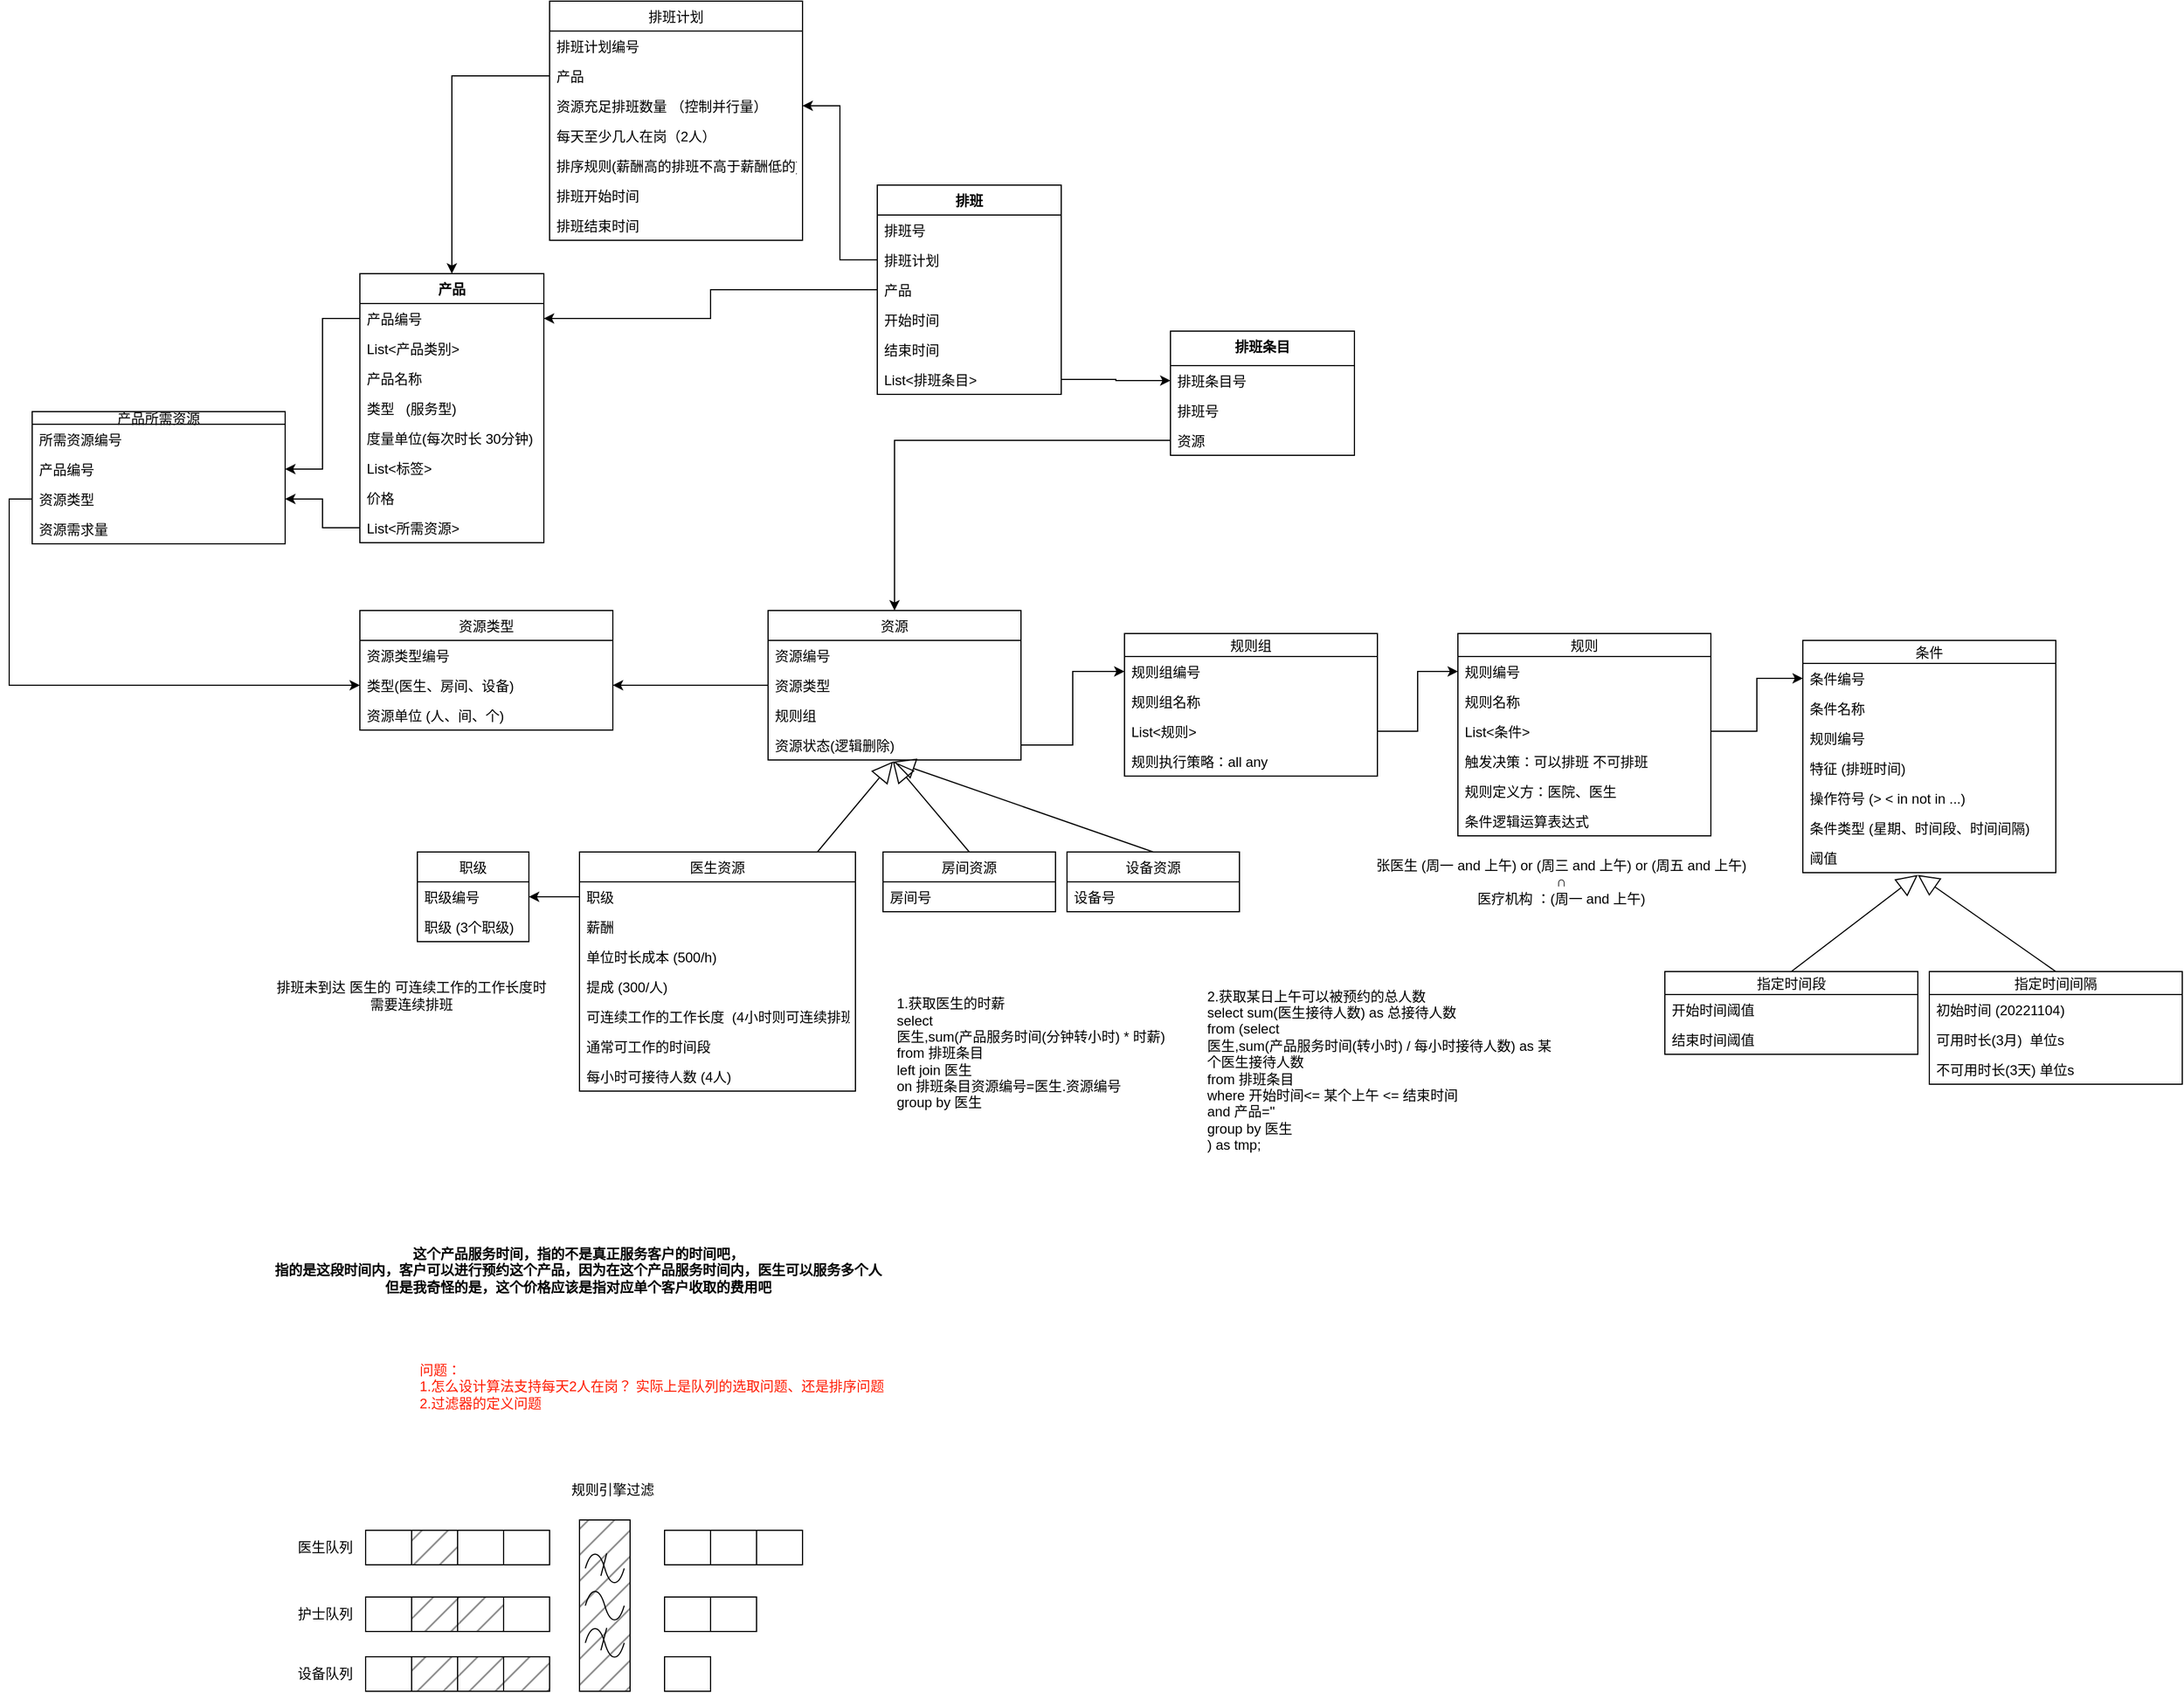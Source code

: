 <mxfile version="20.3.0" type="device"><diagram id="C5RBs43oDa-KdzZeNtuy" name="Page-1"><mxGraphModel dx="2426" dy="1018" grid="1" gridSize="10" guides="1" tooltips="1" connect="1" arrows="1" fold="1" page="1" pageScale="1" pageWidth="827" pageHeight="1169" math="0" shadow="0"><root><mxCell id="WIyWlLk6GJQsqaUBKTNV-0"/><mxCell id="WIyWlLk6GJQsqaUBKTNV-1" parent="WIyWlLk6GJQsqaUBKTNV-0"/><mxCell id="ZoidcG0Hshki-Xyzw4GW-0" value="产品&#10;" style="swimlane;fontStyle=1;align=center;verticalAlign=top;childLayout=stackLayout;horizontal=1;startSize=26;horizontalStack=0;resizeParent=1;resizeParentMax=0;resizeLast=0;collapsible=1;marginBottom=0;" parent="WIyWlLk6GJQsqaUBKTNV-1" vertex="1"><mxGeometry x="315" y="287" width="160" height="234" as="geometry"/></mxCell><mxCell id="ZoidcG0Hshki-Xyzw4GW-48" value=" 产品编号" style="text;strokeColor=none;fillColor=none;align=left;verticalAlign=top;spacingLeft=4;spacingRight=4;overflow=hidden;rotatable=0;points=[[0,0.5],[1,0.5]];portConstraint=eastwest;" parent="ZoidcG0Hshki-Xyzw4GW-0" vertex="1"><mxGeometry y="26" width="160" height="26" as="geometry"/></mxCell><mxCell id="ZoidcG0Hshki-Xyzw4GW-17" value=" List&lt;产品类别&gt;" style="text;strokeColor=none;fillColor=none;align=left;verticalAlign=top;spacingLeft=4;spacingRight=4;overflow=hidden;rotatable=0;points=[[0,0.5],[1,0.5]];portConstraint=eastwest;" parent="ZoidcG0Hshki-Xyzw4GW-0" vertex="1"><mxGeometry y="52" width="160" height="26" as="geometry"/></mxCell><mxCell id="ZoidcG0Hshki-Xyzw4GW-52" value=" 产品名称" style="text;strokeColor=none;fillColor=none;align=left;verticalAlign=top;spacingLeft=4;spacingRight=4;overflow=hidden;rotatable=0;points=[[0,0.5],[1,0.5]];portConstraint=eastwest;" parent="ZoidcG0Hshki-Xyzw4GW-0" vertex="1"><mxGeometry y="78" width="160" height="26" as="geometry"/></mxCell><mxCell id="ZoidcG0Hshki-Xyzw4GW-1" value="类型   (服务型)" style="text;strokeColor=none;fillColor=none;align=left;verticalAlign=top;spacingLeft=4;spacingRight=4;overflow=hidden;rotatable=0;points=[[0,0.5],[1,0.5]];portConstraint=eastwest;" parent="ZoidcG0Hshki-Xyzw4GW-0" vertex="1"><mxGeometry y="104" width="160" height="26" as="geometry"/></mxCell><mxCell id="paaQOqXGM8xWEQ1g4oNH-84" value=" 度量单位(每次时长 30分钟)" style="text;strokeColor=none;fillColor=none;align=left;verticalAlign=top;spacingLeft=4;spacingRight=4;overflow=hidden;rotatable=0;points=[[0,0.5],[1,0.5]];portConstraint=eastwest;" parent="ZoidcG0Hshki-Xyzw4GW-0" vertex="1"><mxGeometry y="130" width="160" height="26" as="geometry"/></mxCell><mxCell id="ZoidcG0Hshki-Xyzw4GW-62" value=" List&lt;标签&gt;" style="text;strokeColor=none;fillColor=none;align=left;verticalAlign=top;spacingLeft=4;spacingRight=4;overflow=hidden;rotatable=0;points=[[0,0.5],[1,0.5]];portConstraint=eastwest;" parent="ZoidcG0Hshki-Xyzw4GW-0" vertex="1"><mxGeometry y="156" width="160" height="26" as="geometry"/></mxCell><mxCell id="ZoidcG0Hshki-Xyzw4GW-65" value=" 价格" style="text;strokeColor=none;fillColor=none;align=left;verticalAlign=top;spacingLeft=4;spacingRight=4;overflow=hidden;rotatable=0;points=[[0,0.5],[1,0.5]];portConstraint=eastwest;" parent="ZoidcG0Hshki-Xyzw4GW-0" vertex="1"><mxGeometry y="182" width="160" height="26" as="geometry"/></mxCell><mxCell id="ZoidcG0Hshki-Xyzw4GW-63" value=" List&lt;所需资源&gt;" style="text;strokeColor=none;fillColor=none;align=left;verticalAlign=top;spacingLeft=4;spacingRight=4;overflow=hidden;rotatable=0;points=[[0,0.5],[1,0.5]];portConstraint=eastwest;" parent="ZoidcG0Hshki-Xyzw4GW-0" vertex="1"><mxGeometry y="208" width="160" height="26" as="geometry"/></mxCell><mxCell id="ZoidcG0Hshki-Xyzw4GW-4" value="资源" style="swimlane;fontStyle=0;childLayout=stackLayout;horizontal=1;startSize=26;fillColor=none;horizontalStack=0;resizeParent=1;resizeParentMax=0;resizeLast=0;collapsible=1;marginBottom=0;" parent="WIyWlLk6GJQsqaUBKTNV-1" vertex="1"><mxGeometry x="670" y="580" width="220" height="130" as="geometry"/></mxCell><mxCell id="ZoidcG0Hshki-Xyzw4GW-5" value=" 资源编号" style="text;strokeColor=none;fillColor=none;align=left;verticalAlign=top;spacingLeft=4;spacingRight=4;overflow=hidden;rotatable=0;points=[[0,0.5],[1,0.5]];portConstraint=eastwest;" parent="ZoidcG0Hshki-Xyzw4GW-4" vertex="1"><mxGeometry y="26" width="220" height="26" as="geometry"/></mxCell><mxCell id="ZoidcG0Hshki-Xyzw4GW-153" value=" 资源类型" style="text;strokeColor=none;fillColor=none;align=left;verticalAlign=top;spacingLeft=4;spacingRight=4;overflow=hidden;rotatable=0;points=[[0,0.5],[1,0.5]];portConstraint=eastwest;" parent="ZoidcG0Hshki-Xyzw4GW-4" vertex="1"><mxGeometry y="52" width="220" height="26" as="geometry"/></mxCell><mxCell id="paaQOqXGM8xWEQ1g4oNH-85" value="规则组 " style="text;strokeColor=none;fillColor=none;align=left;verticalAlign=top;spacingLeft=4;spacingRight=4;overflow=hidden;rotatable=0;points=[[0,0.5],[1,0.5]];portConstraint=eastwest;" parent="ZoidcG0Hshki-Xyzw4GW-4" vertex="1"><mxGeometry y="78" width="220" height="26" as="geometry"/></mxCell><mxCell id="ZoidcG0Hshki-Xyzw4GW-6" value="资源状态(逻辑删除)" style="text;strokeColor=none;fillColor=none;align=left;verticalAlign=top;spacingLeft=4;spacingRight=4;overflow=hidden;rotatable=0;points=[[0,0.5],[1,0.5]];portConstraint=eastwest;" parent="ZoidcG0Hshki-Xyzw4GW-4" vertex="1"><mxGeometry y="104" width="220" height="26" as="geometry"/></mxCell><mxCell id="ZoidcG0Hshki-Xyzw4GW-8" value="排班" style="swimlane;fontStyle=1;align=center;verticalAlign=top;childLayout=stackLayout;horizontal=1;startSize=26;horizontalStack=0;resizeParent=1;resizeParentMax=0;resizeLast=0;collapsible=1;marginBottom=0;" parent="WIyWlLk6GJQsqaUBKTNV-1" vertex="1"><mxGeometry x="765" y="210" width="160" height="182" as="geometry"/></mxCell><mxCell id="ZoidcG0Hshki-Xyzw4GW-47" value=" 排班号&#10;" style="text;strokeColor=none;fillColor=none;align=left;verticalAlign=top;spacingLeft=4;spacingRight=4;overflow=hidden;rotatable=0;points=[[0,0.5],[1,0.5]];portConstraint=eastwest;" parent="ZoidcG0Hshki-Xyzw4GW-8" vertex="1"><mxGeometry y="26" width="160" height="26" as="geometry"/></mxCell><mxCell id="ZoidcG0Hshki-Xyzw4GW-9" value=" 排班计划" style="text;strokeColor=none;fillColor=none;align=left;verticalAlign=top;spacingLeft=4;spacingRight=4;overflow=hidden;rotatable=0;points=[[0,0.5],[1,0.5]];portConstraint=eastwest;" parent="ZoidcG0Hshki-Xyzw4GW-8" vertex="1"><mxGeometry y="52" width="160" height="26" as="geometry"/></mxCell><mxCell id="paaQOqXGM8xWEQ1g4oNH-87" value=" 产品" style="text;strokeColor=none;fillColor=none;align=left;verticalAlign=top;spacingLeft=4;spacingRight=4;overflow=hidden;rotatable=0;points=[[0,0.5],[1,0.5]];portConstraint=eastwest;" parent="ZoidcG0Hshki-Xyzw4GW-8" vertex="1"><mxGeometry y="78" width="160" height="26" as="geometry"/></mxCell><mxCell id="ZoidcG0Hshki-Xyzw4GW-50" value=" 开始时间" style="text;strokeColor=none;fillColor=none;align=left;verticalAlign=top;spacingLeft=4;spacingRight=4;overflow=hidden;rotatable=0;points=[[0,0.5],[1,0.5]];portConstraint=eastwest;" parent="ZoidcG0Hshki-Xyzw4GW-8" vertex="1"><mxGeometry y="104" width="160" height="26" as="geometry"/></mxCell><mxCell id="ZoidcG0Hshki-Xyzw4GW-49" value=" 结束时间" style="text;strokeColor=none;fillColor=none;align=left;verticalAlign=top;spacingLeft=4;spacingRight=4;overflow=hidden;rotatable=0;points=[[0,0.5],[1,0.5]];portConstraint=eastwest;" parent="ZoidcG0Hshki-Xyzw4GW-8" vertex="1"><mxGeometry y="130" width="160" height="26" as="geometry"/></mxCell><mxCell id="ZoidcG0Hshki-Xyzw4GW-41" value=" List&lt;排班条目&gt;" style="text;strokeColor=none;fillColor=none;align=left;verticalAlign=top;spacingLeft=4;spacingRight=4;overflow=hidden;rotatable=0;points=[[0,0.5],[1,0.5]];portConstraint=eastwest;" parent="ZoidcG0Hshki-Xyzw4GW-8" vertex="1"><mxGeometry y="156" width="160" height="26" as="geometry"/></mxCell><mxCell id="ZoidcG0Hshki-Xyzw4GW-12" value="排班条目" style="swimlane;fontStyle=1;align=center;verticalAlign=top;childLayout=stackLayout;horizontal=1;startSize=30;horizontalStack=0;resizeParent=1;resizeParentMax=0;resizeLast=0;collapsible=1;marginBottom=0;" parent="WIyWlLk6GJQsqaUBKTNV-1" vertex="1"><mxGeometry x="1020" y="337" width="160" height="108" as="geometry"/></mxCell><mxCell id="ZoidcG0Hshki-Xyzw4GW-13" value=" 排班条目号" style="text;strokeColor=none;fillColor=none;align=left;verticalAlign=top;spacingLeft=4;spacingRight=4;overflow=hidden;rotatable=0;points=[[0,0.5],[1,0.5]];portConstraint=eastwest;" parent="ZoidcG0Hshki-Xyzw4GW-12" vertex="1"><mxGeometry y="30" width="160" height="26" as="geometry"/></mxCell><mxCell id="ZoidcG0Hshki-Xyzw4GW-44" value=" 排班号" style="text;strokeColor=none;fillColor=none;align=left;verticalAlign=top;spacingLeft=4;spacingRight=4;overflow=hidden;rotatable=0;points=[[0,0.5],[1,0.5]];portConstraint=eastwest;" parent="ZoidcG0Hshki-Xyzw4GW-12" vertex="1"><mxGeometry y="56" width="160" height="26" as="geometry"/></mxCell><mxCell id="ZoidcG0Hshki-Xyzw4GW-43" value="资源" style="text;strokeColor=none;fillColor=none;align=left;verticalAlign=top;spacingLeft=4;spacingRight=4;overflow=hidden;rotatable=0;points=[[0,0.5],[1,0.5]];portConstraint=eastwest;" parent="ZoidcG0Hshki-Xyzw4GW-12" vertex="1"><mxGeometry y="82" width="160" height="26" as="geometry"/></mxCell><mxCell id="ZoidcG0Hshki-Xyzw4GW-18" value="医生资源" style="swimlane;fontStyle=0;childLayout=stackLayout;horizontal=1;startSize=26;fillColor=none;horizontalStack=0;resizeParent=1;resizeParentMax=0;resizeLast=0;collapsible=1;marginBottom=0;" parent="WIyWlLk6GJQsqaUBKTNV-1" vertex="1"><mxGeometry x="506" y="790" width="240" height="208" as="geometry"/></mxCell><mxCell id="ZoidcG0Hshki-Xyzw4GW-127" value="职级" style="text;strokeColor=none;fillColor=none;align=left;verticalAlign=top;spacingLeft=4;spacingRight=4;overflow=hidden;rotatable=0;points=[[0,0.5],[1,0.5]];portConstraint=eastwest;" parent="ZoidcG0Hshki-Xyzw4GW-18" vertex="1"><mxGeometry y="26" width="240" height="26" as="geometry"/></mxCell><mxCell id="ZoidcG0Hshki-Xyzw4GW-104" value="薪酬" style="text;strokeColor=none;fillColor=none;align=left;verticalAlign=top;spacingLeft=4;spacingRight=4;overflow=hidden;rotatable=0;points=[[0,0.5],[1,0.5]];portConstraint=eastwest;" parent="ZoidcG0Hshki-Xyzw4GW-18" vertex="1"><mxGeometry y="52" width="240" height="26" as="geometry"/></mxCell><mxCell id="ZoidcG0Hshki-Xyzw4GW-107" value=" 单位时长成本 (500/h)" style="text;strokeColor=none;fillColor=none;align=left;verticalAlign=top;spacingLeft=4;spacingRight=4;overflow=hidden;rotatable=0;points=[[0,0.5],[1,0.5]];portConstraint=eastwest;" parent="ZoidcG0Hshki-Xyzw4GW-18" vertex="1"><mxGeometry y="78" width="240" height="26" as="geometry"/></mxCell><mxCell id="ZoidcG0Hshki-Xyzw4GW-77" value=" 提成 (300/人)" style="text;strokeColor=none;fillColor=none;align=left;verticalAlign=top;spacingLeft=4;spacingRight=4;overflow=hidden;rotatable=0;points=[[0,0.5],[1,0.5]];portConstraint=eastwest;" parent="ZoidcG0Hshki-Xyzw4GW-18" vertex="1"><mxGeometry y="104" width="240" height="26" as="geometry"/></mxCell><mxCell id="ZoidcG0Hshki-Xyzw4GW-78" value=" 可连续工作的工作长度  (4小时则可连续排班)" style="text;strokeColor=none;fillColor=none;align=left;verticalAlign=top;spacingLeft=4;spacingRight=4;overflow=hidden;rotatable=0;points=[[0,0.5],[1,0.5]];portConstraint=eastwest;" parent="ZoidcG0Hshki-Xyzw4GW-18" vertex="1"><mxGeometry y="130" width="240" height="26" as="geometry"/></mxCell><mxCell id="ZoidcG0Hshki-Xyzw4GW-19" value=" 通常可工作的时间段" style="text;strokeColor=none;fillColor=none;align=left;verticalAlign=top;spacingLeft=4;spacingRight=4;overflow=hidden;rotatable=0;points=[[0,0.5],[1,0.5]];portConstraint=eastwest;" parent="ZoidcG0Hshki-Xyzw4GW-18" vertex="1"><mxGeometry y="156" width="240" height="26" as="geometry"/></mxCell><mxCell id="paaQOqXGM8xWEQ1g4oNH-11" value="每小时可接待人数 (4人)" style="text;strokeColor=none;fillColor=none;align=left;verticalAlign=top;spacingLeft=4;spacingRight=4;overflow=hidden;rotatable=0;points=[[0,0.5],[1,0.5]];portConstraint=eastwest;" parent="ZoidcG0Hshki-Xyzw4GW-18" vertex="1"><mxGeometry y="182" width="240" height="26" as="geometry"/></mxCell><mxCell id="ZoidcG0Hshki-Xyzw4GW-36" value="规则" style="swimlane;fontStyle=0;childLayout=stackLayout;horizontal=1;startSize=20;fillColor=none;horizontalStack=0;resizeParent=1;resizeParentMax=0;resizeLast=0;collapsible=1;marginBottom=0;" parent="WIyWlLk6GJQsqaUBKTNV-1" vertex="1"><mxGeometry x="1270" y="600" width="220" height="176" as="geometry"/></mxCell><mxCell id="ZoidcG0Hshki-Xyzw4GW-37" value=" 规则编号" style="text;strokeColor=none;fillColor=none;align=left;verticalAlign=top;spacingLeft=4;spacingRight=4;overflow=hidden;rotatable=0;points=[[0,0.5],[1,0.5]];portConstraint=eastwest;" parent="ZoidcG0Hshki-Xyzw4GW-36" vertex="1"><mxGeometry y="20" width="220" height="26" as="geometry"/></mxCell><mxCell id="ZoidcG0Hshki-Xyzw4GW-148" value=" 规则名称" style="text;strokeColor=none;fillColor=none;align=left;verticalAlign=top;spacingLeft=4;spacingRight=4;overflow=hidden;rotatable=0;points=[[0,0.5],[1,0.5]];portConstraint=eastwest;" parent="ZoidcG0Hshki-Xyzw4GW-36" vertex="1"><mxGeometry y="46" width="220" height="26" as="geometry"/></mxCell><mxCell id="ZoidcG0Hshki-Xyzw4GW-38" value="List&lt;条件&gt;" style="text;strokeColor=none;fillColor=none;align=left;verticalAlign=top;spacingLeft=4;spacingRight=4;overflow=hidden;rotatable=0;points=[[0,0.5],[1,0.5]];portConstraint=eastwest;" parent="ZoidcG0Hshki-Xyzw4GW-36" vertex="1"><mxGeometry y="72" width="220" height="26" as="geometry"/></mxCell><mxCell id="HdwzaPS9d5K21RjN-LQm-45" value="触发决策：可以排班 不可排班" style="text;strokeColor=none;fillColor=none;align=left;verticalAlign=top;spacingLeft=4;spacingRight=4;overflow=hidden;rotatable=0;points=[[0,0.5],[1,0.5]];portConstraint=eastwest;" parent="ZoidcG0Hshki-Xyzw4GW-36" vertex="1"><mxGeometry y="98" width="220" height="26" as="geometry"/></mxCell><mxCell id="HdwzaPS9d5K21RjN-LQm-0" value="规则定义方：医院、医生" style="text;strokeColor=none;fillColor=none;align=left;verticalAlign=top;spacingLeft=4;spacingRight=4;overflow=hidden;rotatable=0;points=[[0,0.5],[1,0.5]];portConstraint=eastwest;" parent="ZoidcG0Hshki-Xyzw4GW-36" vertex="1"><mxGeometry y="124" width="220" height="26" as="geometry"/></mxCell><mxCell id="HdwzaPS9d5K21RjN-LQm-7" value="条件逻辑运算表达式 " style="text;strokeColor=none;fillColor=none;align=left;verticalAlign=top;spacingLeft=4;spacingRight=4;overflow=hidden;rotatable=0;points=[[0,0.5],[1,0.5]];portConstraint=eastwest;" parent="ZoidcG0Hshki-Xyzw4GW-36" vertex="1"><mxGeometry y="150" width="220" height="26" as="geometry"/></mxCell><mxCell id="ZoidcG0Hshki-Xyzw4GW-66" value="产品所需资源" style="swimlane;fontStyle=0;childLayout=stackLayout;horizontal=1;startSize=11;fillColor=none;horizontalStack=0;resizeParent=1;resizeParentMax=0;resizeLast=0;collapsible=1;marginBottom=0;" parent="WIyWlLk6GJQsqaUBKTNV-1" vertex="1"><mxGeometry x="30" y="407" width="220" height="115" as="geometry"/></mxCell><mxCell id="ZoidcG0Hshki-Xyzw4GW-67" value=" 所需资源编号" style="text;strokeColor=none;fillColor=none;align=left;verticalAlign=top;spacingLeft=4;spacingRight=4;overflow=hidden;rotatable=0;points=[[0,0.5],[1,0.5]];portConstraint=eastwest;" parent="ZoidcG0Hshki-Xyzw4GW-66" vertex="1"><mxGeometry y="11" width="220" height="26" as="geometry"/></mxCell><mxCell id="ZoidcG0Hshki-Xyzw4GW-80" value=" 产品编号" style="text;strokeColor=none;fillColor=none;align=left;verticalAlign=top;spacingLeft=4;spacingRight=4;overflow=hidden;rotatable=0;points=[[0,0.5],[1,0.5]];portConstraint=eastwest;" parent="ZoidcG0Hshki-Xyzw4GW-66" vertex="1"><mxGeometry y="37" width="220" height="26" as="geometry"/></mxCell><mxCell id="ZoidcG0Hshki-Xyzw4GW-76" value=" 资源类型" style="text;strokeColor=none;fillColor=none;align=left;verticalAlign=top;spacingLeft=4;spacingRight=4;overflow=hidden;rotatable=0;points=[[0,0.5],[1,0.5]];portConstraint=eastwest;" parent="ZoidcG0Hshki-Xyzw4GW-66" vertex="1"><mxGeometry y="63" width="220" height="26" as="geometry"/></mxCell><mxCell id="ZoidcG0Hshki-Xyzw4GW-68" value=" 资源需求量" style="text;strokeColor=none;fillColor=none;align=left;verticalAlign=top;spacingLeft=4;spacingRight=4;overflow=hidden;rotatable=0;points=[[0,0.5],[1,0.5]];portConstraint=eastwest;" parent="ZoidcG0Hshki-Xyzw4GW-66" vertex="1"><mxGeometry y="89" width="220" height="26" as="geometry"/></mxCell><mxCell id="ZoidcG0Hshki-Xyzw4GW-86" style="edgeStyle=orthogonalEdgeStyle;rounded=0;orthogonalLoop=1;jettySize=auto;html=1;" parent="WIyWlLk6GJQsqaUBKTNV-1" source="ZoidcG0Hshki-Xyzw4GW-48" target="ZoidcG0Hshki-Xyzw4GW-80" edge="1"><mxGeometry relative="1" as="geometry"/></mxCell><mxCell id="ZoidcG0Hshki-Xyzw4GW-92" value="资源类型" style="swimlane;fontStyle=0;childLayout=stackLayout;horizontal=1;startSize=26;fillColor=none;horizontalStack=0;resizeParent=1;resizeParentMax=0;resizeLast=0;collapsible=1;marginBottom=0;" parent="WIyWlLk6GJQsqaUBKTNV-1" vertex="1"><mxGeometry x="315" y="580" width="220" height="104" as="geometry"/></mxCell><mxCell id="ZoidcG0Hshki-Xyzw4GW-93" value=" 资源类型编号" style="text;strokeColor=none;fillColor=none;align=left;verticalAlign=top;spacingLeft=4;spacingRight=4;overflow=hidden;rotatable=0;points=[[0,0.5],[1,0.5]];portConstraint=eastwest;" parent="ZoidcG0Hshki-Xyzw4GW-92" vertex="1"><mxGeometry y="26" width="220" height="26" as="geometry"/></mxCell><mxCell id="ZoidcG0Hshki-Xyzw4GW-101" value=" 类型(医生、房间、设备)" style="text;strokeColor=none;fillColor=none;align=left;verticalAlign=top;spacingLeft=4;spacingRight=4;overflow=hidden;rotatable=0;points=[[0,0.5],[1,0.5]];portConstraint=eastwest;" parent="ZoidcG0Hshki-Xyzw4GW-92" vertex="1"><mxGeometry y="52" width="220" height="26" as="geometry"/></mxCell><mxCell id="ZoidcG0Hshki-Xyzw4GW-94" value=" 资源单位 (人、间、个)" style="text;strokeColor=none;fillColor=none;align=left;verticalAlign=top;spacingLeft=4;spacingRight=4;overflow=hidden;rotatable=0;points=[[0,0.5],[1,0.5]];portConstraint=eastwest;" parent="ZoidcG0Hshki-Xyzw4GW-92" vertex="1"><mxGeometry y="78" width="220" height="26" as="geometry"/></mxCell><mxCell id="ZoidcG0Hshki-Xyzw4GW-105" value="" style="endArrow=block;endSize=16;endFill=0;html=1;rounded=0;entryX=0.494;entryY=1.051;entryDx=0;entryDy=0;entryPerimeter=0;" parent="WIyWlLk6GJQsqaUBKTNV-1" source="ZoidcG0Hshki-Xyzw4GW-18" target="ZoidcG0Hshki-Xyzw4GW-6" edge="1"><mxGeometry width="160" relative="1" as="geometry"><mxPoint x="930" y="693" as="sourcePoint"/><mxPoint x="1250" y="443" as="targetPoint"/></mxGeometry></mxCell><mxCell id="ZoidcG0Hshki-Xyzw4GW-129" value="排班计划" style="swimlane;fontStyle=0;childLayout=stackLayout;horizontal=1;startSize=26;fillColor=none;horizontalStack=0;resizeParent=1;resizeParentMax=0;resizeLast=0;collapsible=1;marginBottom=0;" parent="WIyWlLk6GJQsqaUBKTNV-1" vertex="1"><mxGeometry x="480" y="50" width="220" height="208" as="geometry"/></mxCell><mxCell id="ZoidcG0Hshki-Xyzw4GW-134" value=" 排班计划编号" style="text;strokeColor=none;fillColor=none;align=left;verticalAlign=top;spacingLeft=4;spacingRight=4;overflow=hidden;rotatable=0;points=[[0,0.5],[1,0.5]];portConstraint=eastwest;" parent="ZoidcG0Hshki-Xyzw4GW-129" vertex="1"><mxGeometry y="26" width="220" height="26" as="geometry"/></mxCell><mxCell id="ZoidcG0Hshki-Xyzw4GW-136" value=" 产品" style="text;strokeColor=none;fillColor=none;align=left;verticalAlign=top;spacingLeft=4;spacingRight=4;overflow=hidden;rotatable=0;points=[[0,0.5],[1,0.5]];portConstraint=eastwest;" parent="ZoidcG0Hshki-Xyzw4GW-129" vertex="1"><mxGeometry y="52" width="220" height="26" as="geometry"/></mxCell><mxCell id="ZoidcG0Hshki-Xyzw4GW-149" value="资源充足排班数量 （控制并行量）" style="text;strokeColor=none;fillColor=none;align=left;verticalAlign=top;spacingLeft=4;spacingRight=4;overflow=hidden;rotatable=0;points=[[0,0.5],[1,0.5]];portConstraint=eastwest;" parent="ZoidcG0Hshki-Xyzw4GW-129" vertex="1"><mxGeometry y="78" width="220" height="26" as="geometry"/></mxCell><mxCell id="ZoidcG0Hshki-Xyzw4GW-152" value="每天至少几人在岗（2人）" style="text;strokeColor=none;fillColor=none;align=left;verticalAlign=top;spacingLeft=4;spacingRight=4;overflow=hidden;rotatable=0;points=[[0,0.5],[1,0.5]];portConstraint=eastwest;" parent="ZoidcG0Hshki-Xyzw4GW-129" vertex="1"><mxGeometry y="104" width="220" height="26" as="geometry"/></mxCell><mxCell id="paaQOqXGM8xWEQ1g4oNH-70" value="排序规则(薪酬高的排班不高于薪酬低的)" style="text;strokeColor=none;fillColor=none;align=left;verticalAlign=top;spacingLeft=4;spacingRight=4;overflow=hidden;rotatable=0;points=[[0,0.5],[1,0.5]];portConstraint=eastwest;" parent="ZoidcG0Hshki-Xyzw4GW-129" vertex="1"><mxGeometry y="130" width="220" height="26" as="geometry"/></mxCell><mxCell id="paaQOqXGM8xWEQ1g4oNH-88" value="排班开始时间" style="text;strokeColor=none;fillColor=none;align=left;verticalAlign=top;spacingLeft=4;spacingRight=4;overflow=hidden;rotatable=0;points=[[0,0.5],[1,0.5]];portConstraint=eastwest;" parent="ZoidcG0Hshki-Xyzw4GW-129" vertex="1"><mxGeometry y="156" width="220" height="26" as="geometry"/></mxCell><mxCell id="ZoidcG0Hshki-Xyzw4GW-151" value="排班结束时间" style="text;strokeColor=none;fillColor=none;align=left;verticalAlign=top;spacingLeft=4;spacingRight=4;overflow=hidden;rotatable=0;points=[[0,0.5],[1,0.5]];portConstraint=eastwest;" parent="ZoidcG0Hshki-Xyzw4GW-129" vertex="1"><mxGeometry y="182" width="220" height="26" as="geometry"/></mxCell><mxCell id="ZoidcG0Hshki-Xyzw4GW-166" value="" style="rounded=0;whiteSpace=wrap;html=1;" parent="WIyWlLk6GJQsqaUBKTNV-1" vertex="1"><mxGeometry x="320" y="1380" width="40" height="30" as="geometry"/></mxCell><mxCell id="ZoidcG0Hshki-Xyzw4GW-167" value="" style="rounded=0;whiteSpace=wrap;html=1;" parent="WIyWlLk6GJQsqaUBKTNV-1" vertex="1"><mxGeometry x="360" y="1380" width="40" height="30" as="geometry"/></mxCell><mxCell id="ZoidcG0Hshki-Xyzw4GW-168" value="" style="rounded=0;whiteSpace=wrap;html=1;fillStyle=hatch;gradientColor=none;fillColor=#8F8F8F;" parent="WIyWlLk6GJQsqaUBKTNV-1" vertex="1"><mxGeometry x="360" y="1380" width="40" height="30" as="geometry"/></mxCell><mxCell id="ZoidcG0Hshki-Xyzw4GW-169" value="" style="rounded=0;whiteSpace=wrap;html=1;" parent="WIyWlLk6GJQsqaUBKTNV-1" vertex="1"><mxGeometry x="400" y="1380" width="40" height="30" as="geometry"/></mxCell><mxCell id="ZoidcG0Hshki-Xyzw4GW-170" value="" style="rounded=0;whiteSpace=wrap;html=1;" parent="WIyWlLk6GJQsqaUBKTNV-1" vertex="1"><mxGeometry x="440" y="1380" width="40" height="30" as="geometry"/></mxCell><mxCell id="ZoidcG0Hshki-Xyzw4GW-171" value="" style="rounded=0;whiteSpace=wrap;html=1;" parent="WIyWlLk6GJQsqaUBKTNV-1" vertex="1"><mxGeometry x="580" y="1380" width="40" height="30" as="geometry"/></mxCell><mxCell id="ZoidcG0Hshki-Xyzw4GW-174" value="" style="rounded=0;whiteSpace=wrap;html=1;" parent="WIyWlLk6GJQsqaUBKTNV-1" vertex="1"><mxGeometry x="620" y="1380" width="40" height="30" as="geometry"/></mxCell><mxCell id="ZoidcG0Hshki-Xyzw4GW-175" value="" style="rounded=0;whiteSpace=wrap;html=1;" parent="WIyWlLk6GJQsqaUBKTNV-1" vertex="1"><mxGeometry x="660" y="1380" width="40" height="30" as="geometry"/></mxCell><mxCell id="ZoidcG0Hshki-Xyzw4GW-178" value="" style="verticalLabelPosition=bottom;shadow=0;dashed=0;align=center;html=1;verticalAlign=top;shape=mxgraph.electrical.abstract.filter;fillStyle=hatch;fillColor=#8F8F8F;gradientColor=none;" parent="WIyWlLk6GJQsqaUBKTNV-1" vertex="1"><mxGeometry x="506" y="1371" width="44" height="149" as="geometry"/></mxCell><mxCell id="ZoidcG0Hshki-Xyzw4GW-180" value="规则引擎过滤" style="text;html=1;strokeColor=none;fillColor=none;align=center;verticalAlign=middle;whiteSpace=wrap;rounded=0;shadow=0;fillStyle=hatch;" parent="WIyWlLk6GJQsqaUBKTNV-1" vertex="1"><mxGeometry x="480" y="1330" width="110" height="30" as="geometry"/></mxCell><mxCell id="ZoidcG0Hshki-Xyzw4GW-181" value="医生队列" style="text;html=1;strokeColor=none;fillColor=none;align=center;verticalAlign=middle;whiteSpace=wrap;rounded=0;shadow=0;fillStyle=hatch;" parent="WIyWlLk6GJQsqaUBKTNV-1" vertex="1"><mxGeometry x="260" y="1380" width="50" height="30" as="geometry"/></mxCell><mxCell id="ZoidcG0Hshki-Xyzw4GW-207" value="" style="rounded=0;whiteSpace=wrap;html=1;" parent="WIyWlLk6GJQsqaUBKTNV-1" vertex="1"><mxGeometry x="320" y="1438" width="40" height="30" as="geometry"/></mxCell><mxCell id="ZoidcG0Hshki-Xyzw4GW-208" value="" style="rounded=0;whiteSpace=wrap;html=1;" parent="WIyWlLk6GJQsqaUBKTNV-1" vertex="1"><mxGeometry x="360" y="1438" width="40" height="30" as="geometry"/></mxCell><mxCell id="ZoidcG0Hshki-Xyzw4GW-209" value="" style="rounded=0;whiteSpace=wrap;html=1;fillStyle=hatch;gradientColor=none;fillColor=#8F8F8F;" parent="WIyWlLk6GJQsqaUBKTNV-1" vertex="1"><mxGeometry x="360" y="1438" width="40" height="30" as="geometry"/></mxCell><mxCell id="ZoidcG0Hshki-Xyzw4GW-210" value="" style="rounded=0;whiteSpace=wrap;html=1;fillStyle=hatch;fillColor=#8F8F8F;" parent="WIyWlLk6GJQsqaUBKTNV-1" vertex="1"><mxGeometry x="400" y="1438" width="40" height="30" as="geometry"/></mxCell><mxCell id="ZoidcG0Hshki-Xyzw4GW-211" value="" style="rounded=0;whiteSpace=wrap;html=1;" parent="WIyWlLk6GJQsqaUBKTNV-1" vertex="1"><mxGeometry x="440" y="1438" width="40" height="30" as="geometry"/></mxCell><mxCell id="ZoidcG0Hshki-Xyzw4GW-212" value="护士队列" style="text;html=1;strokeColor=none;fillColor=none;align=center;verticalAlign=middle;whiteSpace=wrap;rounded=0;shadow=0;fillStyle=hatch;" parent="WIyWlLk6GJQsqaUBKTNV-1" vertex="1"><mxGeometry x="260" y="1438" width="50" height="30" as="geometry"/></mxCell><mxCell id="ZoidcG0Hshki-Xyzw4GW-231" value="" style="rounded=0;whiteSpace=wrap;html=1;" parent="WIyWlLk6GJQsqaUBKTNV-1" vertex="1"><mxGeometry x="320" y="1490" width="40" height="30" as="geometry"/></mxCell><mxCell id="ZoidcG0Hshki-Xyzw4GW-232" value="" style="rounded=0;whiteSpace=wrap;html=1;" parent="WIyWlLk6GJQsqaUBKTNV-1" vertex="1"><mxGeometry x="360" y="1490" width="40" height="30" as="geometry"/></mxCell><mxCell id="ZoidcG0Hshki-Xyzw4GW-233" value="" style="rounded=0;whiteSpace=wrap;html=1;fillStyle=hatch;gradientColor=none;fillColor=#8F8F8F;" parent="WIyWlLk6GJQsqaUBKTNV-1" vertex="1"><mxGeometry x="360" y="1490" width="40" height="30" as="geometry"/></mxCell><mxCell id="ZoidcG0Hshki-Xyzw4GW-234" value="" style="rounded=0;whiteSpace=wrap;html=1;fillColor=#8F8F8F;fillStyle=hatch;" parent="WIyWlLk6GJQsqaUBKTNV-1" vertex="1"><mxGeometry x="400" y="1490" width="40" height="30" as="geometry"/></mxCell><mxCell id="ZoidcG0Hshki-Xyzw4GW-235" value="" style="rounded=0;whiteSpace=wrap;html=1;fillColor=#8F8F8F;fillStyle=hatch;" parent="WIyWlLk6GJQsqaUBKTNV-1" vertex="1"><mxGeometry x="440" y="1490" width="40" height="30" as="geometry"/></mxCell><mxCell id="ZoidcG0Hshki-Xyzw4GW-236" value="设备队列" style="text;html=1;strokeColor=none;fillColor=none;align=center;verticalAlign=middle;whiteSpace=wrap;rounded=0;shadow=0;fillStyle=hatch;" parent="WIyWlLk6GJQsqaUBKTNV-1" vertex="1"><mxGeometry x="260" y="1490" width="50" height="30" as="geometry"/></mxCell><mxCell id="ZoidcG0Hshki-Xyzw4GW-242" value="" style="rounded=0;whiteSpace=wrap;html=1;" parent="WIyWlLk6GJQsqaUBKTNV-1" vertex="1"><mxGeometry x="580" y="1438" width="40" height="30" as="geometry"/></mxCell><mxCell id="ZoidcG0Hshki-Xyzw4GW-243" value="" style="rounded=0;whiteSpace=wrap;html=1;" parent="WIyWlLk6GJQsqaUBKTNV-1" vertex="1"><mxGeometry x="620" y="1438" width="40" height="30" as="geometry"/></mxCell><mxCell id="ZoidcG0Hshki-Xyzw4GW-245" value="" style="rounded=0;whiteSpace=wrap;html=1;" parent="WIyWlLk6GJQsqaUBKTNV-1" vertex="1"><mxGeometry x="580" y="1490" width="40" height="30" as="geometry"/></mxCell><mxCell id="ZoidcG0Hshki-Xyzw4GW-249" value="问题：&lt;br&gt;1.怎么设计算法支持每天2人在岗？ 实际上是队列的选取问题、还是排序问题&lt;br&gt;2.过滤器的定义问题" style="text;html=1;strokeColor=none;fillColor=none;align=left;verticalAlign=middle;whiteSpace=wrap;rounded=0;shadow=0;fillStyle=hatch;fontColor=#FF1C03;" parent="WIyWlLk6GJQsqaUBKTNV-1" vertex="1"><mxGeometry x="365" y="1230" width="525" height="50" as="geometry"/></mxCell><mxCell id="ZoidcG0Hshki-Xyzw4GW-252" value="排班未到达 医生的 可连续工作的工作长度时 &lt;br&gt;需要连续排班" style="text;html=1;strokeColor=none;fillColor=none;align=center;verticalAlign=middle;whiteSpace=wrap;rounded=0;shadow=0;fillStyle=hatch;" parent="WIyWlLk6GJQsqaUBKTNV-1" vertex="1"><mxGeometry x="220" y="900" width="280" height="30" as="geometry"/></mxCell><mxCell id="HdwzaPS9d5K21RjN-LQm-1" value="条件" style="swimlane;fontStyle=0;childLayout=stackLayout;horizontal=1;startSize=20;fillColor=none;horizontalStack=0;resizeParent=1;resizeParentMax=0;resizeLast=0;collapsible=1;marginBottom=0;" parent="WIyWlLk6GJQsqaUBKTNV-1" vertex="1"><mxGeometry x="1570" y="606" width="220" height="202" as="geometry"/></mxCell><mxCell id="HdwzaPS9d5K21RjN-LQm-2" value="条件编号" style="text;strokeColor=none;fillColor=none;align=left;verticalAlign=top;spacingLeft=4;spacingRight=4;overflow=hidden;rotatable=0;points=[[0,0.5],[1,0.5]];portConstraint=eastwest;" parent="HdwzaPS9d5K21RjN-LQm-1" vertex="1"><mxGeometry y="20" width="220" height="26" as="geometry"/></mxCell><mxCell id="HdwzaPS9d5K21RjN-LQm-4" value="条件名称" style="text;strokeColor=none;fillColor=none;align=left;verticalAlign=top;spacingLeft=4;spacingRight=4;overflow=hidden;rotatable=0;points=[[0,0.5],[1,0.5]];portConstraint=eastwest;" parent="HdwzaPS9d5K21RjN-LQm-1" vertex="1"><mxGeometry y="46" width="220" height="26" as="geometry"/></mxCell><mxCell id="HdwzaPS9d5K21RjN-LQm-31" value="规则编号" style="text;strokeColor=none;fillColor=none;align=left;verticalAlign=top;spacingLeft=4;spacingRight=4;overflow=hidden;rotatable=0;points=[[0,0.5],[1,0.5]];portConstraint=eastwest;" parent="HdwzaPS9d5K21RjN-LQm-1" vertex="1"><mxGeometry y="72" width="220" height="26" as="geometry"/></mxCell><mxCell id="HdwzaPS9d5K21RjN-LQm-5" value="特征 (排班时间)" style="text;strokeColor=none;fillColor=none;align=left;verticalAlign=top;spacingLeft=4;spacingRight=4;overflow=hidden;rotatable=0;points=[[0,0.5],[1,0.5]];portConstraint=eastwest;" parent="HdwzaPS9d5K21RjN-LQm-1" vertex="1"><mxGeometry y="98" width="220" height="26" as="geometry"/></mxCell><mxCell id="HdwzaPS9d5K21RjN-LQm-49" value="操作符号 (&gt; &lt; in not in ...)" style="text;strokeColor=none;fillColor=none;align=left;verticalAlign=top;spacingLeft=4;spacingRight=4;overflow=hidden;rotatable=0;points=[[0,0.5],[1,0.5]];portConstraint=eastwest;" parent="HdwzaPS9d5K21RjN-LQm-1" vertex="1"><mxGeometry y="124" width="220" height="26" as="geometry"/></mxCell><mxCell id="HdwzaPS9d5K21RjN-LQm-29" value="条件类型 (星期、时间段、时间间隔)" style="text;strokeColor=none;fillColor=none;align=left;verticalAlign=top;spacingLeft=4;spacingRight=4;overflow=hidden;rotatable=0;points=[[0,0.5],[1,0.5]];portConstraint=eastwest;" parent="HdwzaPS9d5K21RjN-LQm-1" vertex="1"><mxGeometry y="150" width="220" height="26" as="geometry"/></mxCell><mxCell id="HdwzaPS9d5K21RjN-LQm-20" value="阈值" style="text;strokeColor=none;fillColor=none;align=left;verticalAlign=top;spacingLeft=4;spacingRight=4;overflow=hidden;rotatable=0;points=[[0,0.5],[1,0.5]];portConstraint=eastwest;" parent="HdwzaPS9d5K21RjN-LQm-1" vertex="1"><mxGeometry y="176" width="220" height="26" as="geometry"/></mxCell><mxCell id="HdwzaPS9d5K21RjN-LQm-9" style="edgeStyle=orthogonalEdgeStyle;rounded=0;orthogonalLoop=1;jettySize=auto;html=1;" parent="WIyWlLk6GJQsqaUBKTNV-1" source="ZoidcG0Hshki-Xyzw4GW-38" target="HdwzaPS9d5K21RjN-LQm-2" edge="1"><mxGeometry relative="1" as="geometry"/></mxCell><mxCell id="HdwzaPS9d5K21RjN-LQm-12" value="指定时间段" style="swimlane;fontStyle=0;childLayout=stackLayout;horizontal=1;startSize=20;fillColor=none;horizontalStack=0;resizeParent=1;resizeParentMax=0;resizeLast=0;collapsible=1;marginBottom=0;" parent="WIyWlLk6GJQsqaUBKTNV-1" vertex="1"><mxGeometry x="1450" y="894" width="220" height="72" as="geometry"/></mxCell><mxCell id="HdwzaPS9d5K21RjN-LQm-17" value="开始时间阈值" style="text;strokeColor=none;fillColor=none;align=left;verticalAlign=top;spacingLeft=4;spacingRight=4;overflow=hidden;rotatable=0;points=[[0,0.5],[1,0.5]];portConstraint=eastwest;" parent="HdwzaPS9d5K21RjN-LQm-12" vertex="1"><mxGeometry y="20" width="220" height="26" as="geometry"/></mxCell><mxCell id="HdwzaPS9d5K21RjN-LQm-18" value="结束时间阈值" style="text;strokeColor=none;fillColor=none;align=left;verticalAlign=top;spacingLeft=4;spacingRight=4;overflow=hidden;rotatable=0;points=[[0,0.5],[1,0.5]];portConstraint=eastwest;" parent="HdwzaPS9d5K21RjN-LQm-12" vertex="1"><mxGeometry y="46" width="220" height="26" as="geometry"/></mxCell><mxCell id="HdwzaPS9d5K21RjN-LQm-33" value="规则组" style="swimlane;fontStyle=0;childLayout=stackLayout;horizontal=1;startSize=20;fillColor=none;horizontalStack=0;resizeParent=1;resizeParentMax=0;resizeLast=0;collapsible=1;marginBottom=0;" parent="WIyWlLk6GJQsqaUBKTNV-1" vertex="1"><mxGeometry x="980" y="600" width="220" height="124" as="geometry"/></mxCell><mxCell id="HdwzaPS9d5K21RjN-LQm-34" value=" 规则组编号" style="text;strokeColor=none;fillColor=none;align=left;verticalAlign=top;spacingLeft=4;spacingRight=4;overflow=hidden;rotatable=0;points=[[0,0.5],[1,0.5]];portConstraint=eastwest;" parent="HdwzaPS9d5K21RjN-LQm-33" vertex="1"><mxGeometry y="20" width="220" height="26" as="geometry"/></mxCell><mxCell id="HdwzaPS9d5K21RjN-LQm-35" value=" 规则组名称" style="text;strokeColor=none;fillColor=none;align=left;verticalAlign=top;spacingLeft=4;spacingRight=4;overflow=hidden;rotatable=0;points=[[0,0.5],[1,0.5]];portConstraint=eastwest;" parent="HdwzaPS9d5K21RjN-LQm-33" vertex="1"><mxGeometry y="46" width="220" height="26" as="geometry"/></mxCell><mxCell id="HdwzaPS9d5K21RjN-LQm-43" value="List&lt;规则&gt;" style="text;strokeColor=none;fillColor=none;align=left;verticalAlign=top;spacingLeft=4;spacingRight=4;overflow=hidden;rotatable=0;points=[[0,0.5],[1,0.5]];portConstraint=eastwest;" parent="HdwzaPS9d5K21RjN-LQm-33" vertex="1"><mxGeometry y="72" width="220" height="26" as="geometry"/></mxCell><mxCell id="HdwzaPS9d5K21RjN-LQm-36" value="规则执行策略：all any " style="text;strokeColor=none;fillColor=none;align=left;verticalAlign=top;spacingLeft=4;spacingRight=4;overflow=hidden;rotatable=0;points=[[0,0.5],[1,0.5]];portConstraint=eastwest;" parent="HdwzaPS9d5K21RjN-LQm-33" vertex="1"><mxGeometry y="98" width="220" height="26" as="geometry"/></mxCell><mxCell id="HdwzaPS9d5K21RjN-LQm-39" style="edgeStyle=orthogonalEdgeStyle;rounded=0;orthogonalLoop=1;jettySize=auto;html=1;entryX=0;entryY=0.5;entryDx=0;entryDy=0;" parent="WIyWlLk6GJQsqaUBKTNV-1" source="ZoidcG0Hshki-Xyzw4GW-6" target="HdwzaPS9d5K21RjN-LQm-34" edge="1"><mxGeometry relative="1" as="geometry"/></mxCell><mxCell id="paaQOqXGM8xWEQ1g4oNH-0" style="edgeStyle=orthogonalEdgeStyle;rounded=0;orthogonalLoop=1;jettySize=auto;html=1;entryX=1;entryY=0.5;entryDx=0;entryDy=0;" parent="WIyWlLk6GJQsqaUBKTNV-1" source="ZoidcG0Hshki-Xyzw4GW-153" target="ZoidcG0Hshki-Xyzw4GW-101" edge="1"><mxGeometry relative="1" as="geometry"><mxPoint x="550" y="710.0" as="targetPoint"/></mxGeometry></mxCell><mxCell id="paaQOqXGM8xWEQ1g4oNH-1" style="edgeStyle=orthogonalEdgeStyle;rounded=0;orthogonalLoop=1;jettySize=auto;html=1;entryX=0;entryY=0.5;entryDx=0;entryDy=0;exitX=0;exitY=0.5;exitDx=0;exitDy=0;" parent="WIyWlLk6GJQsqaUBKTNV-1" source="ZoidcG0Hshki-Xyzw4GW-76" target="ZoidcG0Hshki-Xyzw4GW-101" edge="1"><mxGeometry relative="1" as="geometry"/></mxCell><mxCell id="paaQOqXGM8xWEQ1g4oNH-3" value="张医生 (周一 and 上午) or (周三 and 上午) or (周五 and 上午)&lt;br&gt;∩&lt;br&gt;医疗机构 ：(周一 and 上午)" style="text;html=1;strokeColor=none;fillColor=none;align=center;verticalAlign=middle;whiteSpace=wrap;rounded=0;" parent="WIyWlLk6GJQsqaUBKTNV-1" vertex="1"><mxGeometry x="1190" y="804" width="340" height="24" as="geometry"/></mxCell><mxCell id="paaQOqXGM8xWEQ1g4oNH-20" value="职级" style="swimlane;fontStyle=0;childLayout=stackLayout;horizontal=1;startSize=26;fillColor=none;horizontalStack=0;resizeParent=1;resizeParentMax=0;resizeLast=0;collapsible=1;marginBottom=0;" parent="WIyWlLk6GJQsqaUBKTNV-1" vertex="1"><mxGeometry x="365" y="790" width="97" height="78" as="geometry"/></mxCell><mxCell id="paaQOqXGM8xWEQ1g4oNH-22" value="职级编号" style="text;strokeColor=none;fillColor=none;align=left;verticalAlign=top;spacingLeft=4;spacingRight=4;overflow=hidden;rotatable=0;points=[[0,0.5],[1,0.5]];portConstraint=eastwest;" parent="paaQOqXGM8xWEQ1g4oNH-20" vertex="1"><mxGeometry y="26" width="97" height="26" as="geometry"/></mxCell><mxCell id="paaQOqXGM8xWEQ1g4oNH-28" value="职级 (3个职级)" style="text;strokeColor=none;fillColor=none;align=left;verticalAlign=top;spacingLeft=4;spacingRight=4;overflow=hidden;rotatable=0;points=[[0,0.5],[1,0.5]];portConstraint=eastwest;" parent="paaQOqXGM8xWEQ1g4oNH-20" vertex="1"><mxGeometry y="52" width="97" height="26" as="geometry"/></mxCell><mxCell id="paaQOqXGM8xWEQ1g4oNH-29" style="edgeStyle=orthogonalEdgeStyle;rounded=0;orthogonalLoop=1;jettySize=auto;html=1;entryX=1;entryY=0.5;entryDx=0;entryDy=0;" parent="WIyWlLk6GJQsqaUBKTNV-1" source="ZoidcG0Hshki-Xyzw4GW-127" target="paaQOqXGM8xWEQ1g4oNH-22" edge="1"><mxGeometry relative="1" as="geometry"/></mxCell><mxCell id="paaQOqXGM8xWEQ1g4oNH-30" style="edgeStyle=orthogonalEdgeStyle;rounded=0;orthogonalLoop=1;jettySize=auto;html=1;entryX=0.5;entryY=0;entryDx=0;entryDy=0;" parent="WIyWlLk6GJQsqaUBKTNV-1" source="ZoidcG0Hshki-Xyzw4GW-43" target="ZoidcG0Hshki-Xyzw4GW-4" edge="1"><mxGeometry relative="1" as="geometry"><mxPoint x="840" y="535" as="targetPoint"/></mxGeometry></mxCell><mxCell id="paaQOqXGM8xWEQ1g4oNH-31" style="edgeStyle=orthogonalEdgeStyle;rounded=0;orthogonalLoop=1;jettySize=auto;html=1;" parent="WIyWlLk6GJQsqaUBKTNV-1" source="ZoidcG0Hshki-Xyzw4GW-41" target="ZoidcG0Hshki-Xyzw4GW-13" edge="1"><mxGeometry relative="1" as="geometry"/></mxCell><mxCell id="paaQOqXGM8xWEQ1g4oNH-32" style="edgeStyle=orthogonalEdgeStyle;rounded=0;orthogonalLoop=1;jettySize=auto;html=1;" parent="WIyWlLk6GJQsqaUBKTNV-1" source="ZoidcG0Hshki-Xyzw4GW-63" target="ZoidcG0Hshki-Xyzw4GW-76" edge="1"><mxGeometry relative="1" as="geometry"/></mxCell><mxCell id="paaQOqXGM8xWEQ1g4oNH-51" value="" style="endArrow=block;endSize=16;endFill=0;html=1;rounded=0;entryX=0.493;entryY=1.042;entryDx=0;entryDy=0;entryPerimeter=0;exitX=0.5;exitY=0;exitDx=0;exitDy=0;" parent="WIyWlLk6GJQsqaUBKTNV-1" target="ZoidcG0Hshki-Xyzw4GW-6" edge="1"><mxGeometry width="160" relative="1" as="geometry"><mxPoint x="845" y="790" as="sourcePoint"/><mxPoint x="780" y="690" as="targetPoint"/></mxGeometry></mxCell><mxCell id="paaQOqXGM8xWEQ1g4oNH-56" style="edgeStyle=orthogonalEdgeStyle;rounded=0;orthogonalLoop=1;jettySize=auto;html=1;" parent="WIyWlLk6GJQsqaUBKTNV-1" source="HdwzaPS9d5K21RjN-LQm-43" target="ZoidcG0Hshki-Xyzw4GW-37" edge="1"><mxGeometry relative="1" as="geometry"/></mxCell><mxCell id="paaQOqXGM8xWEQ1g4oNH-60" value="指定时间间隔" style="swimlane;fontStyle=0;childLayout=stackLayout;horizontal=1;startSize=20;fillColor=none;horizontalStack=0;resizeParent=1;resizeParentMax=0;resizeLast=0;collapsible=1;marginBottom=0;" parent="WIyWlLk6GJQsqaUBKTNV-1" vertex="1"><mxGeometry x="1680" y="894" width="220" height="98" as="geometry"/></mxCell><mxCell id="paaQOqXGM8xWEQ1g4oNH-61" value="初始时间 (20221104)" style="text;strokeColor=none;fillColor=none;align=left;verticalAlign=top;spacingLeft=4;spacingRight=4;overflow=hidden;rotatable=0;points=[[0,0.5],[1,0.5]];portConstraint=eastwest;" parent="paaQOqXGM8xWEQ1g4oNH-60" vertex="1"><mxGeometry y="20" width="220" height="26" as="geometry"/></mxCell><mxCell id="paaQOqXGM8xWEQ1g4oNH-62" value="可用时长(3月)  单位s" style="text;strokeColor=none;fillColor=none;align=left;verticalAlign=top;spacingLeft=4;spacingRight=4;overflow=hidden;rotatable=0;points=[[0,0.5],[1,0.5]];portConstraint=eastwest;" parent="paaQOqXGM8xWEQ1g4oNH-60" vertex="1"><mxGeometry y="46" width="220" height="26" as="geometry"/></mxCell><mxCell id="paaQOqXGM8xWEQ1g4oNH-63" value="不可用时长(3天) 单位s" style="text;strokeColor=none;fillColor=none;align=left;verticalAlign=top;spacingLeft=4;spacingRight=4;overflow=hidden;rotatable=0;points=[[0,0.5],[1,0.5]];portConstraint=eastwest;" parent="paaQOqXGM8xWEQ1g4oNH-60" vertex="1"><mxGeometry y="72" width="220" height="26" as="geometry"/></mxCell><mxCell id="paaQOqXGM8xWEQ1g4oNH-66" value="" style="endArrow=block;endSize=16;endFill=0;html=1;rounded=0;exitX=0.5;exitY=0;exitDx=0;exitDy=0;" parent="WIyWlLk6GJQsqaUBKTNV-1" source="paaQOqXGM8xWEQ1g4oNH-60" edge="1"><mxGeometry width="160" relative="1" as="geometry"><mxPoint x="1800" y="1070" as="sourcePoint"/><mxPoint x="1670" y="810" as="targetPoint"/></mxGeometry></mxCell><mxCell id="paaQOqXGM8xWEQ1g4oNH-67" value="" style="endArrow=block;endSize=16;endFill=0;html=1;rounded=0;exitX=0.5;exitY=0;exitDx=0;exitDy=0;" parent="WIyWlLk6GJQsqaUBKTNV-1" source="HdwzaPS9d5K21RjN-LQm-12" edge="1"><mxGeometry width="160" relative="1" as="geometry"><mxPoint x="1150" y="1020" as="sourcePoint"/><mxPoint x="1670" y="810" as="targetPoint"/></mxGeometry></mxCell><mxCell id="paaQOqXGM8xWEQ1g4oNH-71" style="edgeStyle=orthogonalEdgeStyle;rounded=0;orthogonalLoop=1;jettySize=auto;html=1;entryX=0.5;entryY=0;entryDx=0;entryDy=0;" parent="WIyWlLk6GJQsqaUBKTNV-1" source="ZoidcG0Hshki-Xyzw4GW-136" target="ZoidcG0Hshki-Xyzw4GW-0" edge="1"><mxGeometry relative="1" as="geometry"><mxPoint x="480" y="340.0" as="targetPoint"/></mxGeometry></mxCell><mxCell id="paaQOqXGM8xWEQ1g4oNH-72" value="设备资源" style="swimlane;fontStyle=0;childLayout=stackLayout;horizontal=1;startSize=26;fillColor=none;horizontalStack=0;resizeParent=1;resizeParentMax=0;resizeLast=0;collapsible=1;marginBottom=0;" parent="WIyWlLk6GJQsqaUBKTNV-1" vertex="1"><mxGeometry x="930" y="790" width="150" height="52" as="geometry"/></mxCell><mxCell id="paaQOqXGM8xWEQ1g4oNH-73" value="设备号" style="text;strokeColor=none;fillColor=none;align=left;verticalAlign=top;spacingLeft=4;spacingRight=4;overflow=hidden;rotatable=0;points=[[0,0.5],[1,0.5]];portConstraint=eastwest;" parent="paaQOqXGM8xWEQ1g4oNH-72" vertex="1"><mxGeometry y="26" width="150" height="26" as="geometry"/></mxCell><mxCell id="paaQOqXGM8xWEQ1g4oNH-74" value="" style="endArrow=block;endSize=16;endFill=0;html=1;rounded=0;exitX=0.5;exitY=0;exitDx=0;exitDy=0;entryX=0.497;entryY=1.054;entryDx=0;entryDy=0;entryPerimeter=0;" parent="WIyWlLk6GJQsqaUBKTNV-1" source="paaQOqXGM8xWEQ1g4oNH-72" target="ZoidcG0Hshki-Xyzw4GW-6" edge="1"><mxGeometry width="160" relative="1" as="geometry"><mxPoint x="810" y="890" as="sourcePoint"/><mxPoint x="780" y="690" as="targetPoint"/></mxGeometry></mxCell><mxCell id="paaQOqXGM8xWEQ1g4oNH-80" value="房间资源" style="swimlane;fontStyle=0;childLayout=stackLayout;horizontal=1;startSize=26;fillColor=none;horizontalStack=0;resizeParent=1;resizeParentMax=0;resizeLast=0;collapsible=1;marginBottom=0;" parent="WIyWlLk6GJQsqaUBKTNV-1" vertex="1"><mxGeometry x="770" y="790" width="150" height="52" as="geometry"/></mxCell><mxCell id="paaQOqXGM8xWEQ1g4oNH-81" value="房间号" style="text;strokeColor=none;fillColor=none;align=left;verticalAlign=top;spacingLeft=4;spacingRight=4;overflow=hidden;rotatable=0;points=[[0,0.5],[1,0.5]];portConstraint=eastwest;" parent="paaQOqXGM8xWEQ1g4oNH-80" vertex="1"><mxGeometry y="26" width="150" height="26" as="geometry"/></mxCell><mxCell id="paaQOqXGM8xWEQ1g4oNH-86" value="" style="edgeStyle=orthogonalEdgeStyle;rounded=0;orthogonalLoop=1;jettySize=auto;html=1;" parent="WIyWlLk6GJQsqaUBKTNV-1" source="ZoidcG0Hshki-Xyzw4GW-9" target="ZoidcG0Hshki-Xyzw4GW-149" edge="1"><mxGeometry relative="1" as="geometry"><mxPoint x="720" y="100" as="targetPoint"/></mxGeometry></mxCell><mxCell id="paaQOqXGM8xWEQ1g4oNH-89" style="edgeStyle=orthogonalEdgeStyle;rounded=0;orthogonalLoop=1;jettySize=auto;html=1;entryX=1;entryY=0.5;entryDx=0;entryDy=0;" parent="WIyWlLk6GJQsqaUBKTNV-1" source="paaQOqXGM8xWEQ1g4oNH-87" target="ZoidcG0Hshki-Xyzw4GW-48" edge="1"><mxGeometry relative="1" as="geometry"/></mxCell><mxCell id="paaQOqXGM8xWEQ1g4oNH-90" value="&lt;div&gt;1.获取医生的时薪&lt;/div&gt;&lt;div&gt;select&amp;nbsp;&lt;/div&gt;&lt;div&gt;医生,sum(产品服务时间(分钟转小时) * 时薪)&lt;/div&gt;&lt;div&gt;from 排班条目&amp;nbsp;&lt;/div&gt;&lt;div&gt;left join 医生&lt;/div&gt;&lt;div&gt;on 排班条目资源编号=医生.资源编号&lt;/div&gt;&lt;div&gt;group by 医生&lt;/div&gt;" style="text;html=1;strokeColor=none;fillColor=none;align=left;verticalAlign=middle;whiteSpace=wrap;rounded=0;shadow=0;fillStyle=hatch;" parent="WIyWlLk6GJQsqaUBKTNV-1" vertex="1"><mxGeometry x="780" y="920" width="310" height="90" as="geometry"/></mxCell><mxCell id="paaQOqXGM8xWEQ1g4oNH-92" value="&lt;div&gt;2.获取某日上午可以被预约的总人数&lt;/div&gt;&lt;div&gt;select sum(医生接待人数) as 总接待人数&lt;/div&gt;&lt;div&gt;from (select&amp;nbsp;&lt;/div&gt;&lt;div&gt;医生,sum(产品服务时间(转小时) / 每小时接待人数) as 某个医生接待人数&lt;/div&gt;&lt;div&gt;from 排班条目&lt;/div&gt;&lt;div&gt;where 开始时间&amp;lt;= 某个上午 &amp;lt;= 结束时间&lt;/div&gt;&lt;div&gt;and 产品=''&lt;/div&gt;&lt;div&gt;group by 医生&lt;/div&gt;&lt;div&gt;) as tmp;&lt;/div&gt;" style="text;html=1;strokeColor=none;fillColor=none;align=left;verticalAlign=middle;whiteSpace=wrap;rounded=0;shadow=0;fillStyle=hatch;" parent="WIyWlLk6GJQsqaUBKTNV-1" vertex="1"><mxGeometry x="1050" y="900" width="310" height="160" as="geometry"/></mxCell><mxCell id="paaQOqXGM8xWEQ1g4oNH-93" value="这个产品服务时间，指的不是真正服务客户的时间吧，&lt;br&gt;指的是这段时间内，客户可以进行预约这个产品，因为在这个产品服务时间内，医生可以服务多个人&lt;br&gt;但是我奇怪的是，这个价格应该是指对应单个客户收取的费用吧" style="text;html=1;strokeColor=none;fillColor=none;align=center;verticalAlign=middle;whiteSpace=wrap;rounded=0;fontStyle=1" parent="WIyWlLk6GJQsqaUBKTNV-1" vertex="1"><mxGeometry x="210" y="1139" width="590" height="30" as="geometry"/></mxCell></root></mxGraphModel></diagram></mxfile>